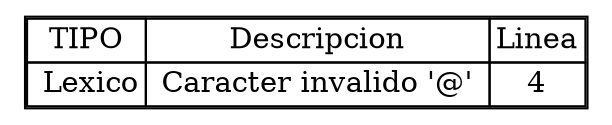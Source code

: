 digraph {
 node0 [    shape=plaintext
    label=<

      <table cellspacing='0'>
      <tr><td>TIPO</td><td>Descripcion</td><td>Linea</td></tr>
<tr> <td> Lexico</td><td> Caracter invalido '@' </td><td> 4 </td> </tr>    </table>
>];}
